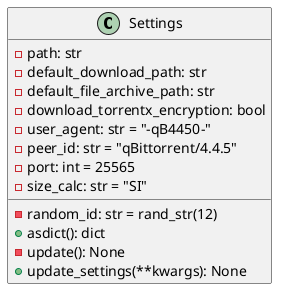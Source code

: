 @startuml
class Settings {
- path: str
- default_download_path: str
- default_file_archive_path: str
- download_torrentx_encryption: bool
- user_agent: str = "-qB4450-"
- random_id: str = rand_str(12)
- peer_id: str = "qBittorrent/4.4.5"
- port: int = 25565
- size_calc: str = "SI"
+ asdict(): dict
- update(): None
+ update_settings(**kwargs): None
}
@enduml